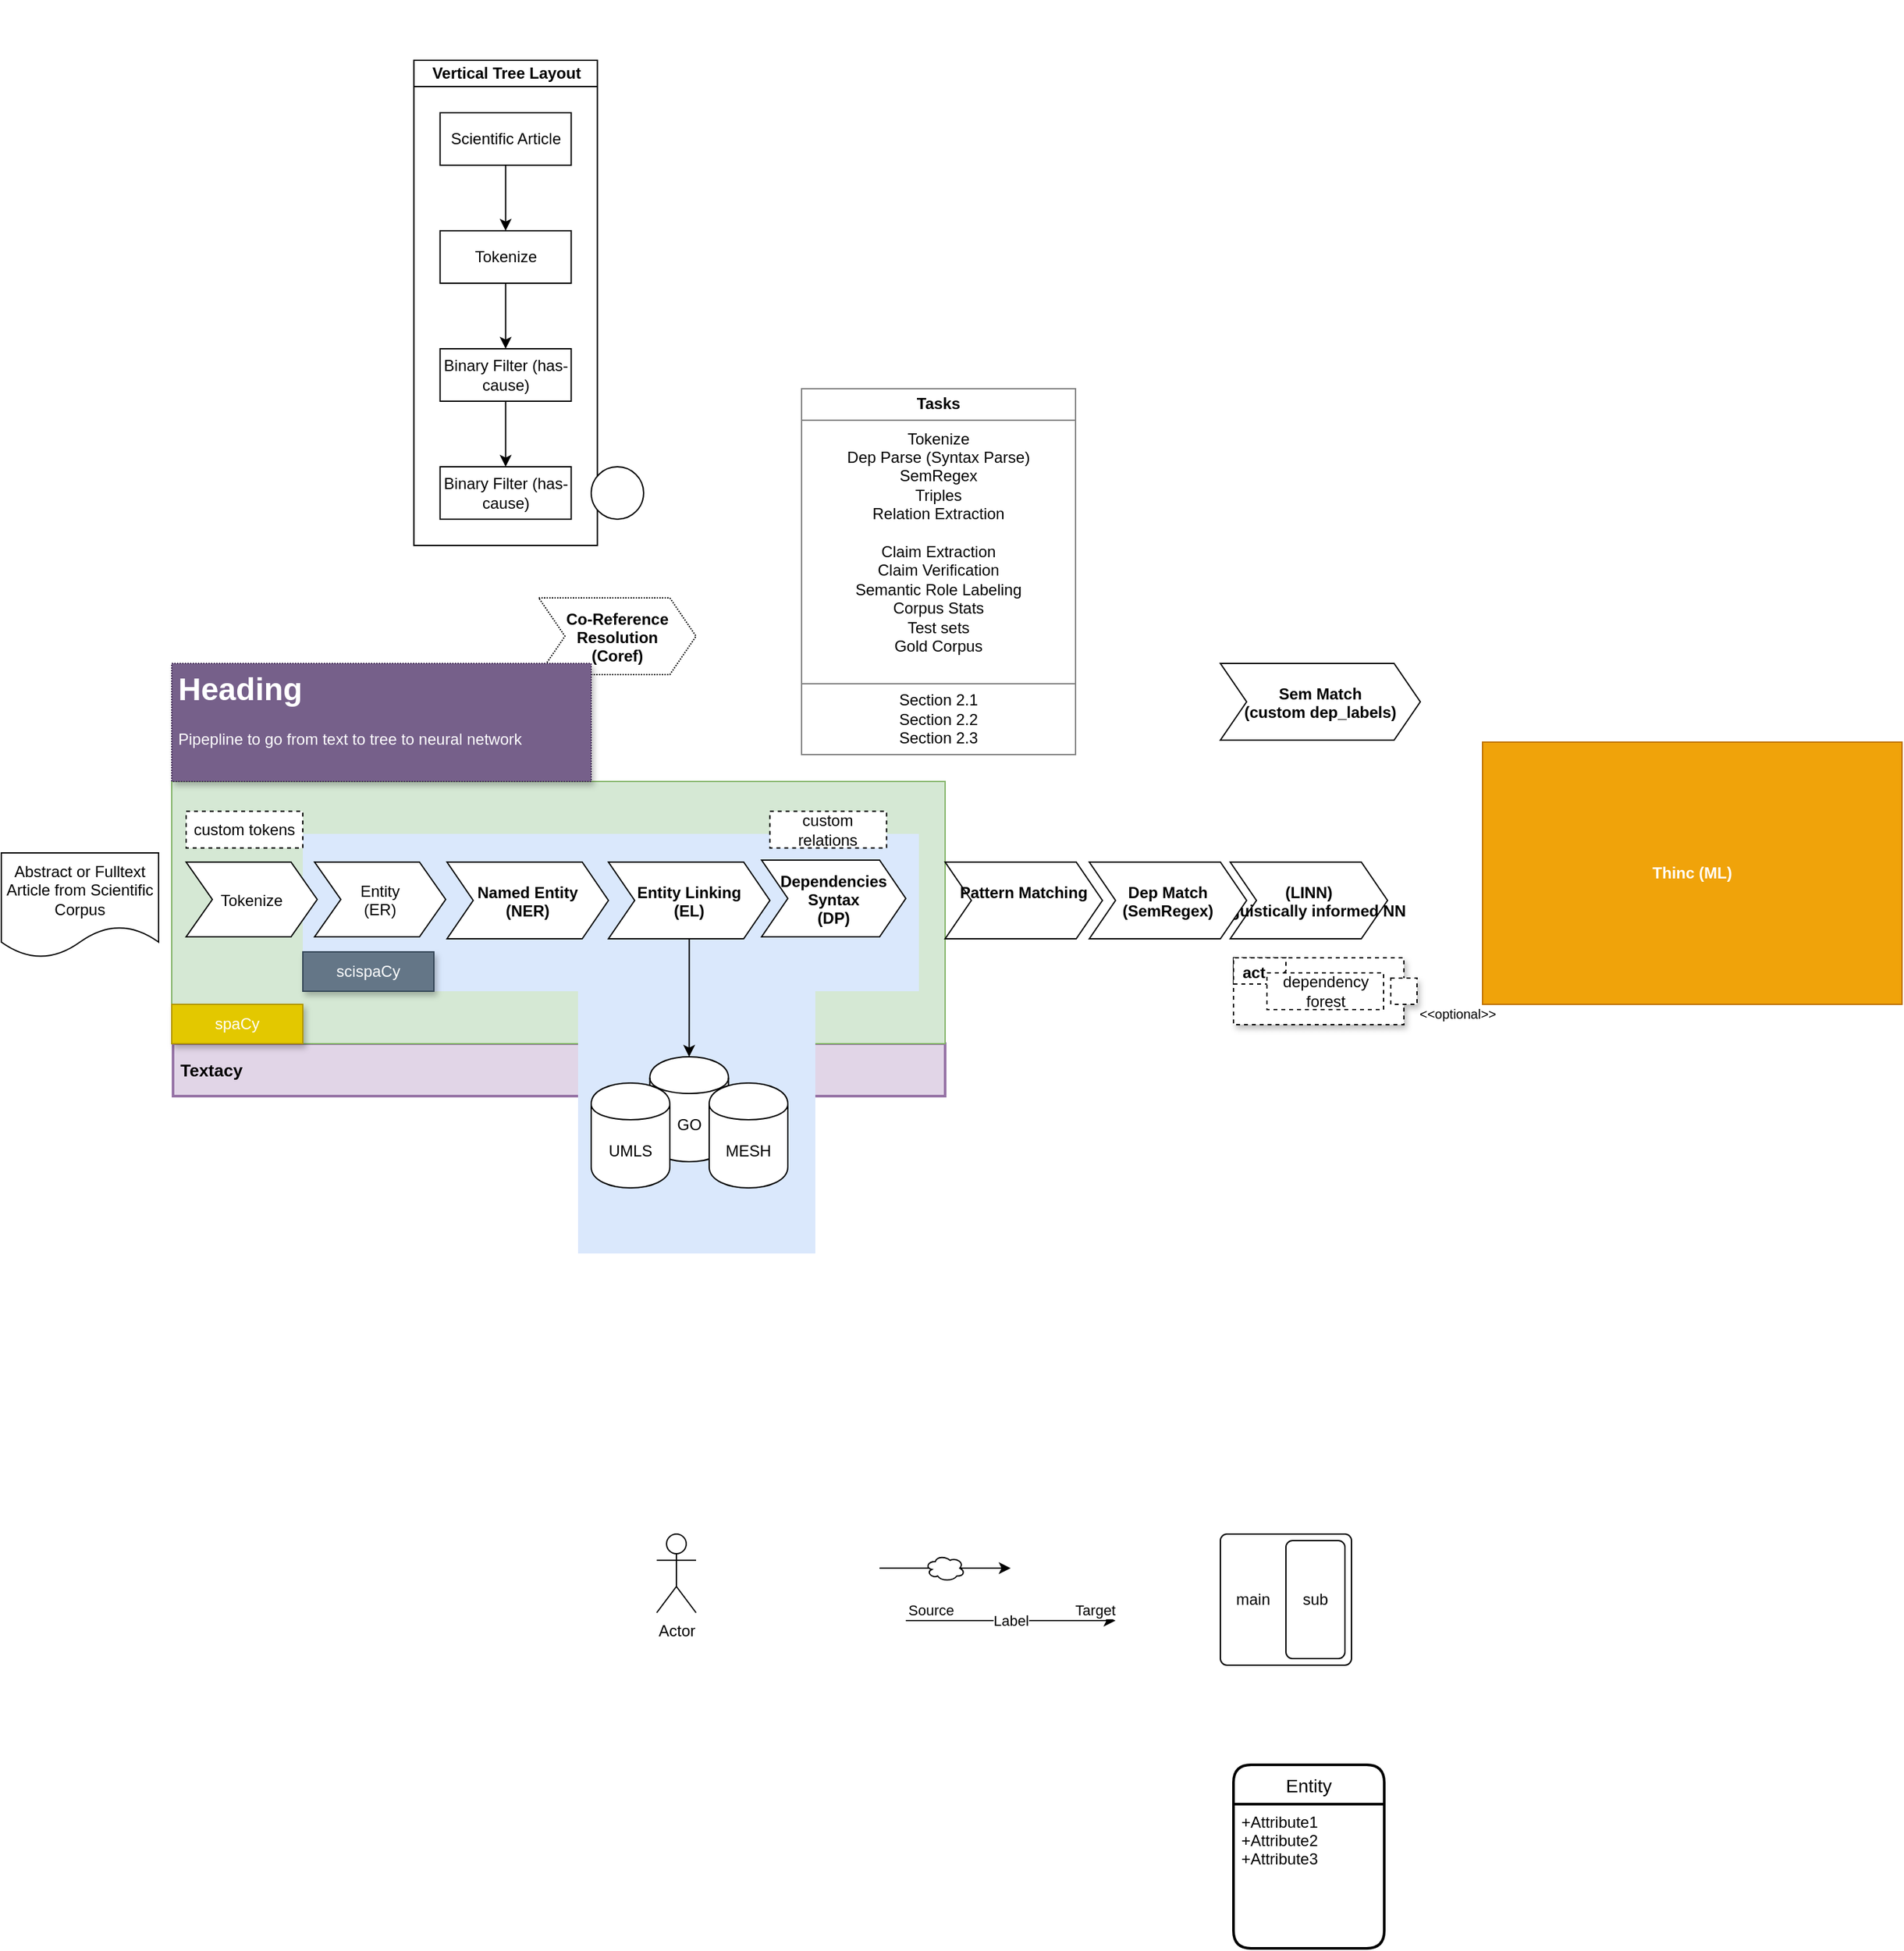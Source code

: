 <mxfile version="13.5.1" type="device" pages="2"><diagram id="6a731a19-8d31-9384-78a2-239565b7b9f0" name="Page-1"><mxGraphModel dx="1073" dy="1680" grid="1" gridSize="10" guides="1" tooltips="1" connect="1" arrows="1" fold="1" page="1" pageScale="1" pageWidth="1169" pageHeight="827" background="#ffffff" math="0" shadow="0"><root><mxCell id="0"/><mxCell id="1" parent="0"/><mxCell id="txap9zdWG0D0aahrenQG-1" value="&amp;nbsp;Textacy" style="rounded=0;whiteSpace=wrap;html=1;align=left;fillColor=#e1d5e7;strokeColor=#9673a6;strokeWidth=2;fontSize=13;fontStyle=1;labelBackgroundColor=none;labelBorderColor=none;" vertex="1" parent="1"><mxGeometry x="171" y="40" width="589" height="40" as="geometry"/></mxCell><mxCell id="HX_IxQum59GqjoncdR_W-11" value="&lt;b&gt;Thinc (ML)&lt;/b&gt;" style="rounded=0;whiteSpace=wrap;html=1;fillColor=#f0a30a;strokeColor=#BD7000;fontColor=#ffffff;" parent="1" vertex="1"><mxGeometry x="1170" y="-190" width="320" height="200" as="geometry"/></mxCell><mxCell id="ImGpErEkUo9ORmqZfRJ7-33" value="" style="rounded=0;whiteSpace=wrap;html=1;fillColor=#d5e8d4;strokeColor=#82b366;" parent="1" vertex="1"><mxGeometry x="170" y="-160" width="590" height="200" as="geometry"/></mxCell><mxCell id="ImGpErEkUo9ORmqZfRJ7-31" value="" style="rounded=0;whiteSpace=wrap;html=1;fillColor=#dae8fc;strokeColor=none;" parent="1" vertex="1"><mxGeometry x="270" y="-120" width="470" height="120" as="geometry"/></mxCell><mxCell id="Aq3Hw4c0XkeGwyDHADI1-69" value="Actor" style="shape=umlActor;verticalLabelPosition=bottom;verticalAlign=top;html=1;outlineConnect=0;" parent="1" vertex="1"><mxGeometry x="540" y="414" width="30" height="60" as="geometry"/></mxCell><mxCell id="Aq3Hw4c0XkeGwyDHADI1-71" value="&lt;table border=&quot;1&quot; width=&quot;100%&quot; cellpadding=&quot;4&quot; style=&quot;width: 100% ; height: 100% ; border-collapse: collapse&quot;&gt;&lt;tbody&gt;&lt;tr&gt;&lt;th align=&quot;center&quot;&gt;&lt;b&gt;Tasks&lt;/b&gt;&lt;/th&gt;&lt;/tr&gt;&lt;tr&gt;&lt;td align=&quot;center&quot;&gt;Tokenize&lt;br&gt;Dep Parse (Syntax Parse)&lt;br&gt;SemRegex&lt;br&gt;Triples&lt;br&gt;Relation Extraction&lt;br&gt;&lt;br&gt;Claim Extraction&lt;br&gt;Claim Verification&lt;br&gt;Semantic Role Labeling&lt;br&gt;Corpus Stats&lt;br&gt;Test sets&lt;br&gt;Gold Corpus&lt;br&gt;&lt;br&gt;&lt;/td&gt;&lt;/tr&gt;&lt;tr&gt;&lt;td align=&quot;center&quot;&gt;Section 2.1&lt;br&gt;Section 2.2&lt;br&gt;Section 2.3&lt;/td&gt;&lt;/tr&gt;&lt;/tbody&gt;&lt;/table&gt;" style="text;html=1;strokeColor=none;fillColor=none;overflow=fill;" parent="1" vertex="1"><mxGeometry x="650" y="-460" width="210" height="280" as="geometry"/></mxCell><mxCell id="Aq3Hw4c0XkeGwyDHADI1-72" value="Vertical Tree Layout" style="swimlane;html=1;startSize=20;horizontal=1;childLayout=treeLayout;horizontalTree=0;resizable=0;containerType=tree;" parent="1" vertex="1"><mxGeometry x="354.74" y="-710" width="140" height="370" as="geometry"/></mxCell><mxCell id="Aq3Hw4c0XkeGwyDHADI1-73" value="Scientific Article" style="whiteSpace=wrap;html=1;" parent="Aq3Hw4c0XkeGwyDHADI1-72" vertex="1"><mxGeometry x="20" y="40" width="100" height="40" as="geometry"/></mxCell><mxCell id="Aq3Hw4c0XkeGwyDHADI1-74" value="Tokenize" style="whiteSpace=wrap;html=1;" parent="Aq3Hw4c0XkeGwyDHADI1-72" vertex="1"><mxGeometry x="20" y="130" width="100" height="40" as="geometry"/></mxCell><mxCell id="Aq3Hw4c0XkeGwyDHADI1-75" value="" style="edgeStyle=elbowEdgeStyle;elbow=vertical;html=1;rounded=0;" parent="Aq3Hw4c0XkeGwyDHADI1-72" source="Aq3Hw4c0XkeGwyDHADI1-73" target="Aq3Hw4c0XkeGwyDHADI1-74" edge="1"><mxGeometry relative="1" as="geometry"/></mxCell><mxCell id="HX_IxQum59GqjoncdR_W-6" value="" style="edgeStyle=elbowEdgeStyle;elbow=vertical;html=1;rounded=0;" parent="Aq3Hw4c0XkeGwyDHADI1-72" source="Aq3Hw4c0XkeGwyDHADI1-74" target="HX_IxQum59GqjoncdR_W-7" edge="1"><mxGeometry relative="1" as="geometry"><mxPoint x="424.74" y="-630" as="sourcePoint"/></mxGeometry></mxCell><mxCell id="HX_IxQum59GqjoncdR_W-7" value="Binary Filter (has-cause)" style="whiteSpace=wrap;html=1;" parent="Aq3Hw4c0XkeGwyDHADI1-72" vertex="1"><mxGeometry x="20" y="220" width="100" height="40" as="geometry"/></mxCell><mxCell id="txap9zdWG0D0aahrenQG-2" value="" style="edgeStyle=elbowEdgeStyle;elbow=vertical;html=1;rounded=0;" edge="1" target="txap9zdWG0D0aahrenQG-3" source="HX_IxQum59GqjoncdR_W-7" parent="Aq3Hw4c0XkeGwyDHADI1-72"><mxGeometry relative="1" as="geometry"><mxPoint x="424.74" y="-540" as="sourcePoint"/></mxGeometry></mxCell><mxCell id="txap9zdWG0D0aahrenQG-3" value="Binary Filter (has-cause)" style="whiteSpace=wrap;html=1;" vertex="1" parent="Aq3Hw4c0XkeGwyDHADI1-72"><mxGeometry x="20" y="310" width="100" height="40" as="geometry"/></mxCell><mxCell id="2usi36sjSz9KrTtz0hdC-14" value="" style="endArrow=classic;html=1;" parent="1" edge="1"><mxGeometry relative="1" as="geometry"><mxPoint x="710" y="440" as="sourcePoint"/><mxPoint x="810" y="440" as="targetPoint"/></mxGeometry></mxCell><mxCell id="2usi36sjSz9KrTtz0hdC-15" value="" style="shape=cloud;html=1;outlineConnect=0;" parent="2usi36sjSz9KrTtz0hdC-14" vertex="1"><mxGeometry width="30" height="20" relative="1" as="geometry"><mxPoint x="-15" y="-10" as="offset"/></mxGeometry></mxCell><mxCell id="2usi36sjSz9KrTtz0hdC-16" value="Label" style="endArrow=classic;html=1;" parent="1" edge="1"><mxGeometry relative="1" as="geometry"><mxPoint x="730" y="480" as="sourcePoint"/><mxPoint x="890" y="480" as="targetPoint"/></mxGeometry></mxCell><mxCell id="2usi36sjSz9KrTtz0hdC-17" value="Label" style="edgeLabel;resizable=0;html=1;align=center;verticalAlign=middle;" parent="2usi36sjSz9KrTtz0hdC-16" connectable="0" vertex="1"><mxGeometry relative="1" as="geometry"/></mxCell><mxCell id="2usi36sjSz9KrTtz0hdC-18" value="Source" style="edgeLabel;resizable=0;html=1;align=left;verticalAlign=bottom;" parent="2usi36sjSz9KrTtz0hdC-16" connectable="0" vertex="1"><mxGeometry x="-1" relative="1" as="geometry"/></mxCell><mxCell id="2usi36sjSz9KrTtz0hdC-19" value="Target" style="edgeLabel;resizable=0;html=1;align=right;verticalAlign=bottom;" parent="2usi36sjSz9KrTtz0hdC-16" connectable="0" vertex="1"><mxGeometry x="1" relative="1" as="geometry"/></mxCell><mxCell id="2usi36sjSz9KrTtz0hdC-20" value="" style="ellipse;whiteSpace=wrap;html=1;" parent="1" vertex="1"><mxGeometry x="490" y="-400" width="40" height="40" as="geometry"/></mxCell><mxCell id="2usi36sjSz9KrTtz0hdC-26" value="" style="rounded=1;absoluteArcSize=1;html=1;arcSize=10;" parent="1" vertex="1"><mxGeometry x="970" y="414" width="100" height="100" as="geometry"/></mxCell><mxCell id="2usi36sjSz9KrTtz0hdC-27" value="main" style="html=1;shape=mxgraph.er.anchor;whiteSpace=wrap;" parent="2usi36sjSz9KrTtz0hdC-26" vertex="1"><mxGeometry width="50" height="100" as="geometry"/></mxCell><mxCell id="2usi36sjSz9KrTtz0hdC-28" value="sub" style="rounded=1;absoluteArcSize=1;html=1;arcSize=10;whiteSpace=wrap;points=[];strokeColor=inherit;fillColor=inherit;" parent="2usi36sjSz9KrTtz0hdC-26" vertex="1"><mxGeometry x="50" y="5" width="45" height="90" as="geometry"/></mxCell><mxCell id="2usi36sjSz9KrTtz0hdC-29" value="Entity" style="swimlane;childLayout=stackLayout;horizontal=1;startSize=30;horizontalStack=0;rounded=1;fontSize=14;fontStyle=0;strokeWidth=2;resizeParent=0;resizeLast=1;shadow=0;dashed=0;align=center;" parent="1" vertex="1"><mxGeometry x="980" y="590" width="115" height="140" as="geometry"/></mxCell><mxCell id="2usi36sjSz9KrTtz0hdC-30" value="+Attribute1&#10;+Attribute2&#10;+Attribute3" style="align=left;strokeColor=none;fillColor=none;spacingLeft=4;fontSize=12;verticalAlign=top;resizable=0;rotatable=0;part=1;" parent="2usi36sjSz9KrTtz0hdC-29" vertex="1"><mxGeometry y="30" width="115" height="110" as="geometry"/></mxCell><mxCell id="2usi36sjSz9KrTtz0hdC-52" value="Abstract or Fulltext Article from Scientific Corpus&lt;br&gt;" style="shape=document;whiteSpace=wrap;html=1;boundedLbl=1;" parent="1" vertex="1"><mxGeometry x="40" y="-105.5" width="120" height="80" as="geometry"/></mxCell><mxCell id="2usi36sjSz9KrTtz0hdC-58" value="" style="shape=image;verticalLabelPosition=bottom;labelBackgroundColor=#ffffff;verticalAlign=top;aspect=fixed;imageAspect=0;image=https://d33wubrfki0l68.cloudfront.net/a634ac2555f216f30e47a08312745a85e552f4f1/b1d15/training-73950e71e6b59678754a87d6cf1481f9.svg;" parent="1" vertex="1"><mxGeometry x="900" y="230" width="520" height="106" as="geometry"/></mxCell><mxCell id="2usi36sjSz9KrTtz0hdC-55" value="Tokenize" style="shape=step;perimeter=stepPerimeter;fixedSize=1;points=[];" parent="1" vertex="1"><mxGeometry x="181" y="-98.5" width="100" height="57" as="geometry"/></mxCell><mxCell id="2usi36sjSz9KrTtz0hdC-56" value="Entity&#10;(ER)" style="shape=step;perimeter=stepPerimeter;fixedSize=1;points=[];" parent="1" vertex="1"><mxGeometry x="279" y="-98.5" width="100" height="57" as="geometry"/></mxCell><mxCell id="2usi36sjSz9KrTtz0hdC-57" value="Named Entity&#10;(NER)" style="shape=step;perimeter=stepPerimeter;fixedSize=1;points=[];fontStyle=1" parent="1" vertex="1"><mxGeometry x="380" y="-98.5" width="123.16" height="58.5" as="geometry"/></mxCell><mxCell id="ImGpErEkUo9ORmqZfRJ7-1" value="Entity Linking&#10;(EL)" style="shape=step;perimeter=stepPerimeter;fixedSize=1;points=[];fontStyle=1" parent="1" vertex="1"><mxGeometry x="503.16" y="-98.5" width="123.16" height="58.5" as="geometry"/></mxCell><mxCell id="ImGpErEkUo9ORmqZfRJ7-5" value="custom tokens" style="rounded=0;whiteSpace=wrap;html=1;dashed=1;" parent="1" vertex="1"><mxGeometry x="181" y="-137.25" width="89" height="28" as="geometry"/></mxCell><mxCell id="ImGpErEkUo9ORmqZfRJ7-6" value="Dependencies&#10;Syntax&#10;(DP)" style="shape=step;perimeter=stepPerimeter;fixedSize=1;points=[];fontStyle=1" parent="1" vertex="1"><mxGeometry x="620" y="-100" width="110" height="58.5" as="geometry"/></mxCell><mxCell id="ImGpErEkUo9ORmqZfRJ7-24" value="(LINN)&#10;linguistically informed NN" style="shape=step;perimeter=stepPerimeter;fixedSize=1;points=[];fontStyle=1" parent="1" vertex="1"><mxGeometry x="977.5" y="-98.5" width="120" height="58.5" as="geometry"/></mxCell><mxCell id="ImGpErEkUo9ORmqZfRJ7-26" value="act" style="html=1;shape=mxgraph.sysml.isActStream;align=left;spacingLeft=5;verticalAlign=top;spacingTop=-3;fontStyle=1;shadow=1;glass=0;dashed=1;sketch=0;gradientColor=none;" parent="1" vertex="1"><mxGeometry x="980" y="-25.5" width="140" height="51" as="geometry"/></mxCell><mxCell id="ImGpErEkUo9ORmqZfRJ7-27" value="&amp;lt;&amp;lt;optional&amp;gt;&amp;gt;" style="resizable=0;html=1;align=left;verticalAlign=top;labelPosition=left;verticalLabelPosition=middle;labelBackgroundColor=none;fontSize=10;spacingTop=5;" parent="ImGpErEkUo9ORmqZfRJ7-26" connectable="0" vertex="1"><mxGeometry x="140" y="25.5" as="geometry"/></mxCell><mxCell id="ImGpErEkUo9ORmqZfRJ7-25" value="dependency forest" style="rounded=0;whiteSpace=wrap;html=1;dashed=1;" parent="ImGpErEkUo9ORmqZfRJ7-26" vertex="1"><mxGeometry x="25.5" y="11.5" width="89" height="28" as="geometry"/></mxCell><mxCell id="ImGpErEkUo9ORmqZfRJ7-32" value="scispaCy" style="rounded=0;whiteSpace=wrap;html=1;fillColor=#647687;strokeColor=#314354;fontColor=#ffffff;shadow=1;" parent="1" vertex="1"><mxGeometry x="270" y="-30" width="100" height="30" as="geometry"/></mxCell><mxCell id="ImGpErEkUo9ORmqZfRJ7-34" value="spaCy" style="rounded=0;whiteSpace=wrap;html=1;fillColor=#e3c800;strokeColor=#B09500;fontColor=#ffffff;shadow=1;" parent="1" vertex="1"><mxGeometry x="170" y="10" width="100" height="30" as="geometry"/></mxCell><mxCell id="ImGpErEkUo9ORmqZfRJ7-35" value="" style="rounded=0;whiteSpace=wrap;html=1;fillColor=#dae8fc;strokeColor=none;" parent="1" vertex="1"><mxGeometry x="480" width="181" height="200" as="geometry"/></mxCell><mxCell id="Aq3Hw4c0XkeGwyDHADI1-67" value="GO" style="shape=cylinder;whiteSpace=wrap;html=1;boundedLbl=1;backgroundOutline=1;" parent="1" vertex="1"><mxGeometry x="534.74" y="50" width="60" height="80" as="geometry"/></mxCell><mxCell id="ImGpErEkUo9ORmqZfRJ7-28" value="UMLS" style="shape=cylinder;whiteSpace=wrap;html=1;boundedLbl=1;backgroundOutline=1;" parent="1" vertex="1"><mxGeometry x="490" y="70" width="60" height="80" as="geometry"/></mxCell><mxCell id="ImGpErEkUo9ORmqZfRJ7-29" value="MESH" style="shape=cylinder;whiteSpace=wrap;html=1;boundedLbl=1;backgroundOutline=1;" parent="1" vertex="1"><mxGeometry x="580" y="70" width="60" height="80" as="geometry"/></mxCell><mxCell id="ImGpErEkUo9ORmqZfRJ7-30" value="" style="edgeStyle=orthogonalEdgeStyle;rounded=0;orthogonalLoop=1;jettySize=auto;html=1;entryX=0.5;entryY=0;entryDx=0;entryDy=0;" parent="1" source="ImGpErEkUo9ORmqZfRJ7-1" target="Aq3Hw4c0XkeGwyDHADI1-67" edge="1"><mxGeometry relative="1" as="geometry"/></mxCell><mxCell id="ImGpErEkUo9ORmqZfRJ7-37" value="" style="shape=image;verticalLabelPosition=bottom;labelBackgroundColor=#ffffff;verticalAlign=top;aspect=fixed;imageAspect=0;image=https://spacy.io/architecture-bcdfffe5c0b9f221a2f6607f96ca0e4a.svg;" parent="1" vertex="1"><mxGeometry x="970" y="-756" width="520" height="428" as="geometry"/></mxCell><mxCell id="HX_IxQum59GqjoncdR_W-2" value="custom relations" style="rounded=0;whiteSpace=wrap;html=1;dashed=1;" parent="1" vertex="1"><mxGeometry x="626.32" y="-137.25" width="89" height="28" as="geometry"/></mxCell><mxCell id="HX_IxQum59GqjoncdR_W-8" value="Co-Reference &#10;Resolution&#10;(Coref)" style="shape=step;perimeter=stepPerimeter;fixedSize=1;points=[];fontStyle=1;dashed=1;dashPattern=1 1;" parent="1" vertex="1"><mxGeometry x="450" y="-300" width="120" height="58.5" as="geometry"/></mxCell><mxCell id="HX_IxQum59GqjoncdR_W-10" value="&lt;h1&gt;Heading&lt;/h1&gt;&lt;p&gt;Pipepline to go from text to tree to neural network&lt;/p&gt;" style="text;html=1;strokeColor=#432D57;fillColor=#76608a;spacing=5;spacingTop=-20;whiteSpace=wrap;overflow=hidden;rounded=0;shadow=1;glass=0;dashed=1;dashPattern=1 1;sketch=0;fontColor=#ffffff;" parent="1" vertex="1"><mxGeometry x="170" y="-250" width="320" height="90" as="geometry"/></mxCell><mxCell id="HX_IxQum59GqjoncdR_W-14" value="Pattern Matching&#10;" style="shape=step;perimeter=stepPerimeter;fixedSize=1;points=[];fontStyle=1" parent="1" vertex="1"><mxGeometry x="760" y="-98.5" width="120" height="58.5" as="geometry"/></mxCell><mxCell id="HX_IxQum59GqjoncdR_W-15" value="Sem Match&#10;(custom dep_labels)" style="shape=step;perimeter=stepPerimeter;fixedSize=1;points=[];fontStyle=1" parent="1" vertex="1"><mxGeometry x="970" y="-250" width="152.5" height="58.5" as="geometry"/></mxCell><mxCell id="ImGpErEkUo9ORmqZfRJ7-7" value="customized" parent="0"/><mxCell id="ImGpErEkUo9ORmqZfRJ7-8" value="annotation" parent="0"/><mxCell id="ImGpErEkUo9ORmqZfRJ7-19" value="Dep Match&#10;(SemRegex)" style="shape=step;perimeter=stepPerimeter;fixedSize=1;points=[];fontStyle=1" parent="ImGpErEkUo9ORmqZfRJ7-8" vertex="1"><mxGeometry x="870" y="-98.5" width="120" height="58.5" as="geometry"/></mxCell><mxCell id="HX_IxQum59GqjoncdR_W-1" value="Tools 2019-2020" parent="0" visible="0"/></root></mxGraphModel></diagram><diagram id="S2IHVlkyULig6MPuIExb" name="Page-2"><mxGraphModel dx="1322" dy="924" grid="1" gridSize="10" guides="1" tooltips="1" connect="1" arrows="1" fold="1" page="1" pageScale="1" pageWidth="850" pageHeight="1100" math="0" shadow="0"><root><mxCell id="KwekJoRmT8zJDdQIVoDh-0"/><mxCell id="KwekJoRmT8zJDdQIVoDh-1" parent="KwekJoRmT8zJDdQIVoDh-0"/><mxCell id="KwekJoRmT8zJDdQIVoDh-2" value="Vertical Tree Layout" style="swimlane;html=1;startSize=20;horizontal=1;childLayout=treeLayout;horizontalTree=0;resizable=0;containerType=tree;" vertex="1" parent="KwekJoRmT8zJDdQIVoDh-1"><mxGeometry x="210" y="340" width="280" height="190" as="geometry"/></mxCell><mxCell id="KwekJoRmT8zJDdQIVoDh-3" value="Root" style="whiteSpace=wrap;html=1;" vertex="1" parent="KwekJoRmT8zJDdQIVoDh-2"><mxGeometry x="90" y="40" width="100" height="40" as="geometry"/></mxCell><mxCell id="KwekJoRmT8zJDdQIVoDh-4" value="Child 1" style="whiteSpace=wrap;html=1;" vertex="1" parent="KwekJoRmT8zJDdQIVoDh-2"><mxGeometry x="20" y="130" width="100" height="40" as="geometry"/></mxCell><mxCell id="KwekJoRmT8zJDdQIVoDh-5" value="" style="edgeStyle=elbowEdgeStyle;elbow=vertical;html=1;rounded=0;" edge="1" parent="KwekJoRmT8zJDdQIVoDh-2" source="KwekJoRmT8zJDdQIVoDh-3" target="KwekJoRmT8zJDdQIVoDh-4"><mxGeometry relative="1" as="geometry"/></mxCell><mxCell id="KwekJoRmT8zJDdQIVoDh-6" value="Child 2" style="whiteSpace=wrap;html=1;" vertex="1" parent="KwekJoRmT8zJDdQIVoDh-2"><mxGeometry x="160" y="130" width="100" height="40" as="geometry"/></mxCell><mxCell id="KwekJoRmT8zJDdQIVoDh-7" value="" style="edgeStyle=elbowEdgeStyle;elbow=vertical;html=1;rounded=0;" edge="1" parent="KwekJoRmT8zJDdQIVoDh-2" source="KwekJoRmT8zJDdQIVoDh-3" target="KwekJoRmT8zJDdQIVoDh-6"><mxGeometry relative="1" as="geometry"/></mxCell><mxCell id="KwekJoRmT8zJDdQIVoDh-8" value="Vertical Flow Layout" style="swimlane;html=1;startSize=20;horizontal=1;childLayout=flowLayout;flowOrientation=north;resizable=0;interRankCellSpacing=50;containerType=tree;" vertex="1" parent="KwekJoRmT8zJDdQIVoDh-1"><mxGeometry x="520" y="270" width="270" height="280" as="geometry"/></mxCell><mxCell id="KwekJoRmT8zJDdQIVoDh-9" value="Start" style="whiteSpace=wrap;html=1;" vertex="1" parent="KwekJoRmT8zJDdQIVoDh-8"><mxGeometry x="85" y="40" width="100" height="40" as="geometry"/></mxCell><mxCell id="KwekJoRmT8zJDdQIVoDh-10" value="Task" style="whiteSpace=wrap;html=1;" vertex="1" parent="KwekJoRmT8zJDdQIVoDh-8"><mxGeometry x="20" y="130" width="100" height="40" as="geometry"/></mxCell><mxCell id="KwekJoRmT8zJDdQIVoDh-11" value="" style="html=1;curved=1;noEdgeStyle=1;orthogonal=1;" edge="1" parent="KwekJoRmT8zJDdQIVoDh-8" source="KwekJoRmT8zJDdQIVoDh-9" target="KwekJoRmT8zJDdQIVoDh-10"><mxGeometry relative="1" as="geometry"><Array as="points"><mxPoint x="112.5" y="92"/><mxPoint x="70" y="118"/></Array></mxGeometry></mxCell><mxCell id="KwekJoRmT8zJDdQIVoDh-12" value="Task" style="whiteSpace=wrap;html=1;" vertex="1" parent="KwekJoRmT8zJDdQIVoDh-8"><mxGeometry x="150" y="130" width="100" height="40" as="geometry"/></mxCell><mxCell id="KwekJoRmT8zJDdQIVoDh-13" value="" style="html=1;curved=1;noEdgeStyle=1;orthogonal=1;" edge="1" parent="KwekJoRmT8zJDdQIVoDh-8" source="KwekJoRmT8zJDdQIVoDh-9" target="KwekJoRmT8zJDdQIVoDh-12"><mxGeometry relative="1" as="geometry"><Array as="points"><mxPoint x="157.5" y="92"/><mxPoint x="200" y="118"/></Array></mxGeometry></mxCell><mxCell id="KwekJoRmT8zJDdQIVoDh-14" value="End" style="whiteSpace=wrap;html=1;" vertex="1" parent="KwekJoRmT8zJDdQIVoDh-8"><mxGeometry x="85" y="220" width="100" height="40" as="geometry"/></mxCell><mxCell id="KwekJoRmT8zJDdQIVoDh-15" value="" style="html=1;curved=1;noEdgeStyle=1;orthogonal=1;" edge="1" parent="KwekJoRmT8zJDdQIVoDh-8" source="KwekJoRmT8zJDdQIVoDh-10" target="KwekJoRmT8zJDdQIVoDh-14"><mxGeometry relative="1" as="geometry"><Array as="points"><mxPoint x="70" y="182"/><mxPoint x="112.5" y="208"/></Array></mxGeometry></mxCell><mxCell id="KwekJoRmT8zJDdQIVoDh-16" value="" style="html=1;curved=1;noEdgeStyle=1;orthogonal=1;" edge="1" parent="KwekJoRmT8zJDdQIVoDh-8" source="KwekJoRmT8zJDdQIVoDh-12" target="KwekJoRmT8zJDdQIVoDh-14"><mxGeometry relative="1" as="geometry"><Array as="points"><mxPoint x="200" y="182"/><mxPoint x="157.5" y="208"/></Array></mxGeometry></mxCell></root></mxGraphModel></diagram></mxfile>